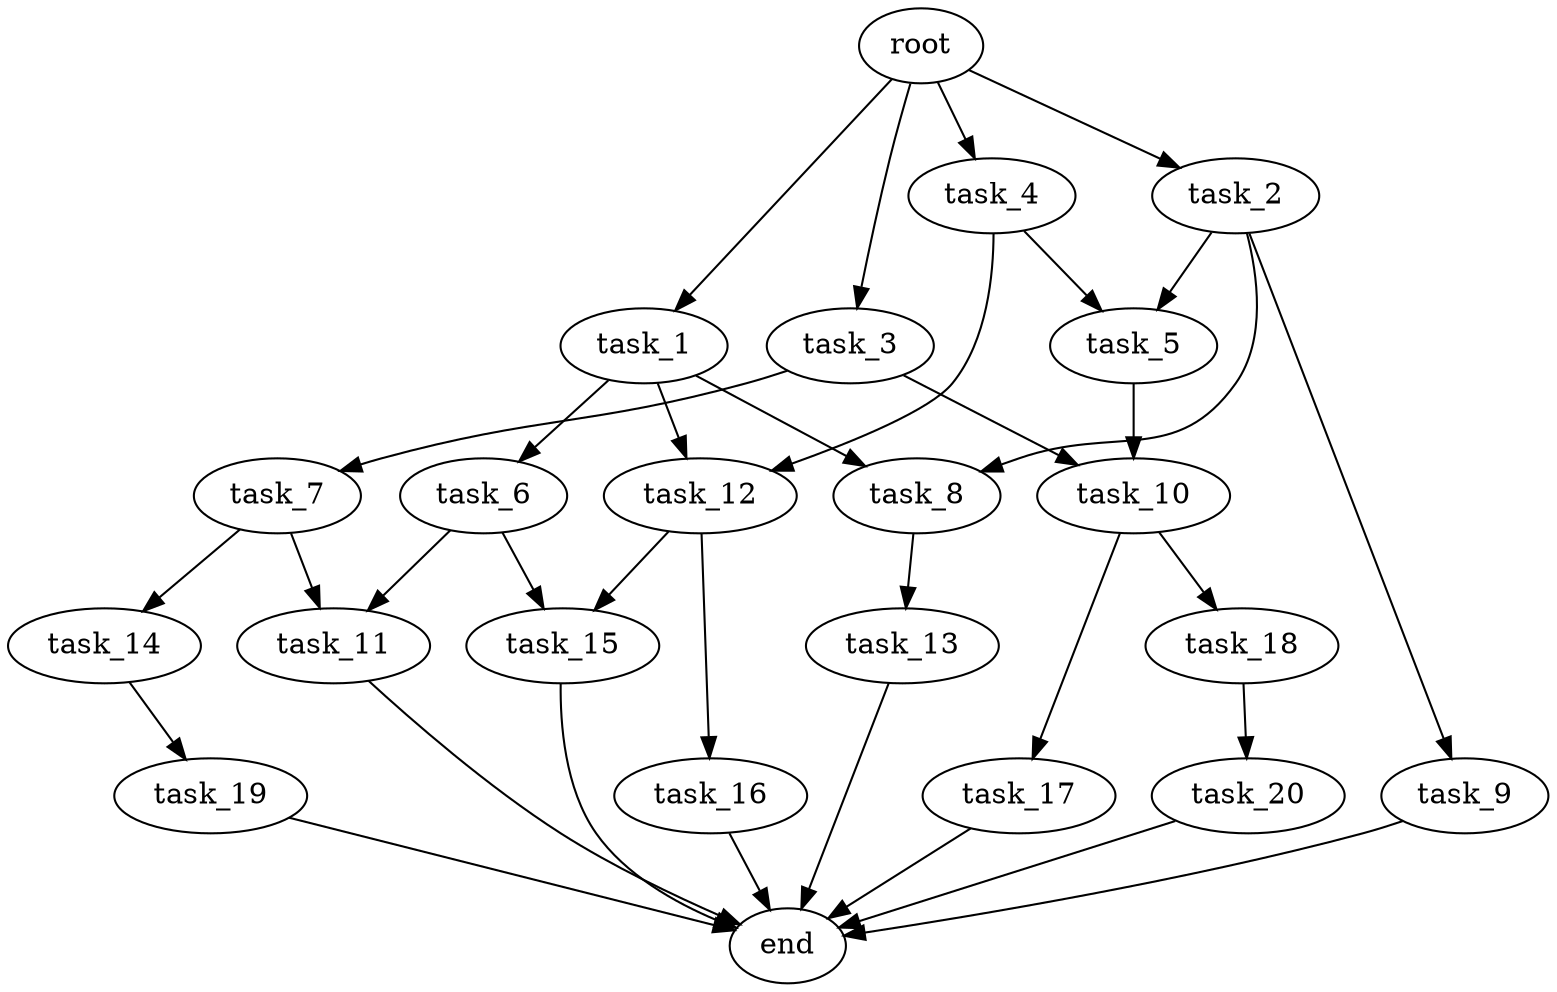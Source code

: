 digraph G {
  root [size="0.000000e+00"];
  task_1 [size="1.988038e+09"];
  task_2 [size="8.875308e+09"];
  task_3 [size="8.636713e+09"];
  task_4 [size="2.178665e+09"];
  task_5 [size="1.130172e+09"];
  task_6 [size="6.329457e+09"];
  task_7 [size="3.245810e+09"];
  task_8 [size="1.674436e+09"];
  task_9 [size="2.761724e+09"];
  task_10 [size="1.197376e+09"];
  task_11 [size="7.891649e+09"];
  task_12 [size="9.028963e+07"];
  task_13 [size="4.208917e+08"];
  task_14 [size="7.834969e+09"];
  task_15 [size="4.753232e+09"];
  task_16 [size="5.962527e+09"];
  task_17 [size="3.714615e+09"];
  task_18 [size="8.957095e+08"];
  task_19 [size="1.577827e+09"];
  task_20 [size="9.149241e+08"];
  end [size="0.000000e+00"];

  root -> task_1 [size="1.000000e-12"];
  root -> task_2 [size="1.000000e-12"];
  root -> task_3 [size="1.000000e-12"];
  root -> task_4 [size="1.000000e-12"];
  task_1 -> task_6 [size="6.329457e+08"];
  task_1 -> task_8 [size="8.372181e+07"];
  task_1 -> task_12 [size="4.514481e+06"];
  task_2 -> task_5 [size="5.650858e+07"];
  task_2 -> task_8 [size="8.372181e+07"];
  task_2 -> task_9 [size="2.761724e+08"];
  task_3 -> task_7 [size="3.245810e+08"];
  task_3 -> task_10 [size="5.986881e+07"];
  task_4 -> task_5 [size="5.650858e+07"];
  task_4 -> task_12 [size="4.514481e+06"];
  task_5 -> task_10 [size="5.986881e+07"];
  task_6 -> task_11 [size="3.945824e+08"];
  task_6 -> task_15 [size="2.376616e+08"];
  task_7 -> task_11 [size="3.945824e+08"];
  task_7 -> task_14 [size="7.834969e+08"];
  task_8 -> task_13 [size="4.208917e+07"];
  task_9 -> end [size="1.000000e-12"];
  task_10 -> task_17 [size="3.714615e+08"];
  task_10 -> task_18 [size="8.957095e+07"];
  task_11 -> end [size="1.000000e-12"];
  task_12 -> task_15 [size="2.376616e+08"];
  task_12 -> task_16 [size="5.962527e+08"];
  task_13 -> end [size="1.000000e-12"];
  task_14 -> task_19 [size="1.577827e+08"];
  task_15 -> end [size="1.000000e-12"];
  task_16 -> end [size="1.000000e-12"];
  task_17 -> end [size="1.000000e-12"];
  task_18 -> task_20 [size="9.149241e+07"];
  task_19 -> end [size="1.000000e-12"];
  task_20 -> end [size="1.000000e-12"];
}
